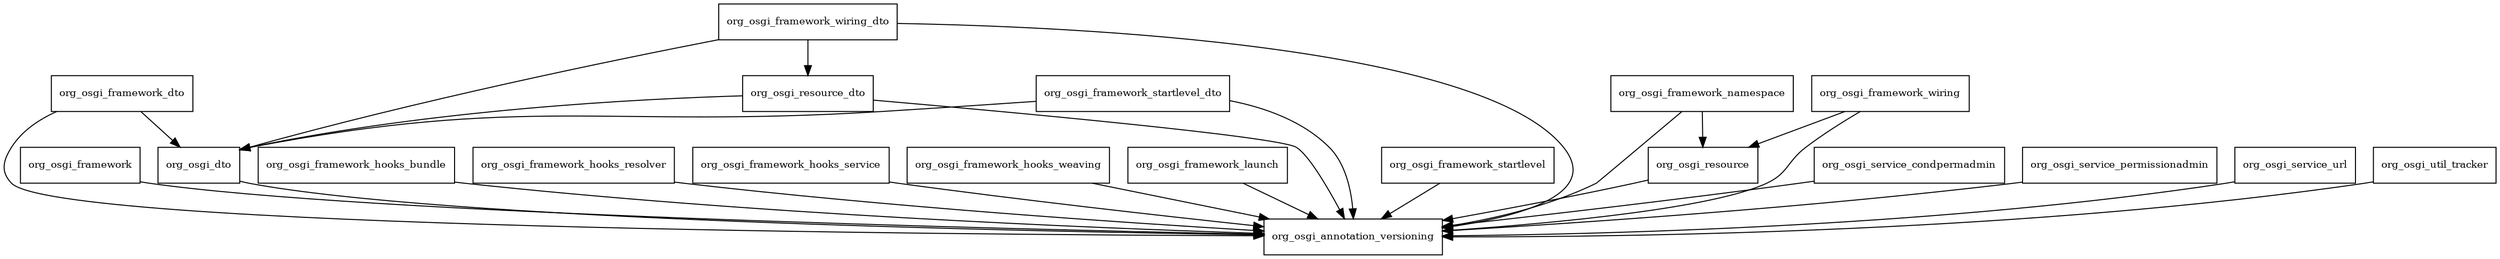 digraph org_osgi_core_6_0_0_package_dependencies {
  node [shape = box, fontsize=10.0];
  org_osgi_dto -> org_osgi_annotation_versioning;
  org_osgi_framework -> org_osgi_annotation_versioning;
  org_osgi_framework_dto -> org_osgi_annotation_versioning;
  org_osgi_framework_dto -> org_osgi_dto;
  org_osgi_framework_hooks_bundle -> org_osgi_annotation_versioning;
  org_osgi_framework_hooks_resolver -> org_osgi_annotation_versioning;
  org_osgi_framework_hooks_service -> org_osgi_annotation_versioning;
  org_osgi_framework_hooks_weaving -> org_osgi_annotation_versioning;
  org_osgi_framework_launch -> org_osgi_annotation_versioning;
  org_osgi_framework_namespace -> org_osgi_annotation_versioning;
  org_osgi_framework_namespace -> org_osgi_resource;
  org_osgi_framework_startlevel -> org_osgi_annotation_versioning;
  org_osgi_framework_startlevel_dto -> org_osgi_annotation_versioning;
  org_osgi_framework_startlevel_dto -> org_osgi_dto;
  org_osgi_framework_wiring -> org_osgi_annotation_versioning;
  org_osgi_framework_wiring -> org_osgi_resource;
  org_osgi_framework_wiring_dto -> org_osgi_annotation_versioning;
  org_osgi_framework_wiring_dto -> org_osgi_dto;
  org_osgi_framework_wiring_dto -> org_osgi_resource_dto;
  org_osgi_resource -> org_osgi_annotation_versioning;
  org_osgi_resource_dto -> org_osgi_annotation_versioning;
  org_osgi_resource_dto -> org_osgi_dto;
  org_osgi_service_condpermadmin -> org_osgi_annotation_versioning;
  org_osgi_service_permissionadmin -> org_osgi_annotation_versioning;
  org_osgi_service_url -> org_osgi_annotation_versioning;
  org_osgi_util_tracker -> org_osgi_annotation_versioning;
}
